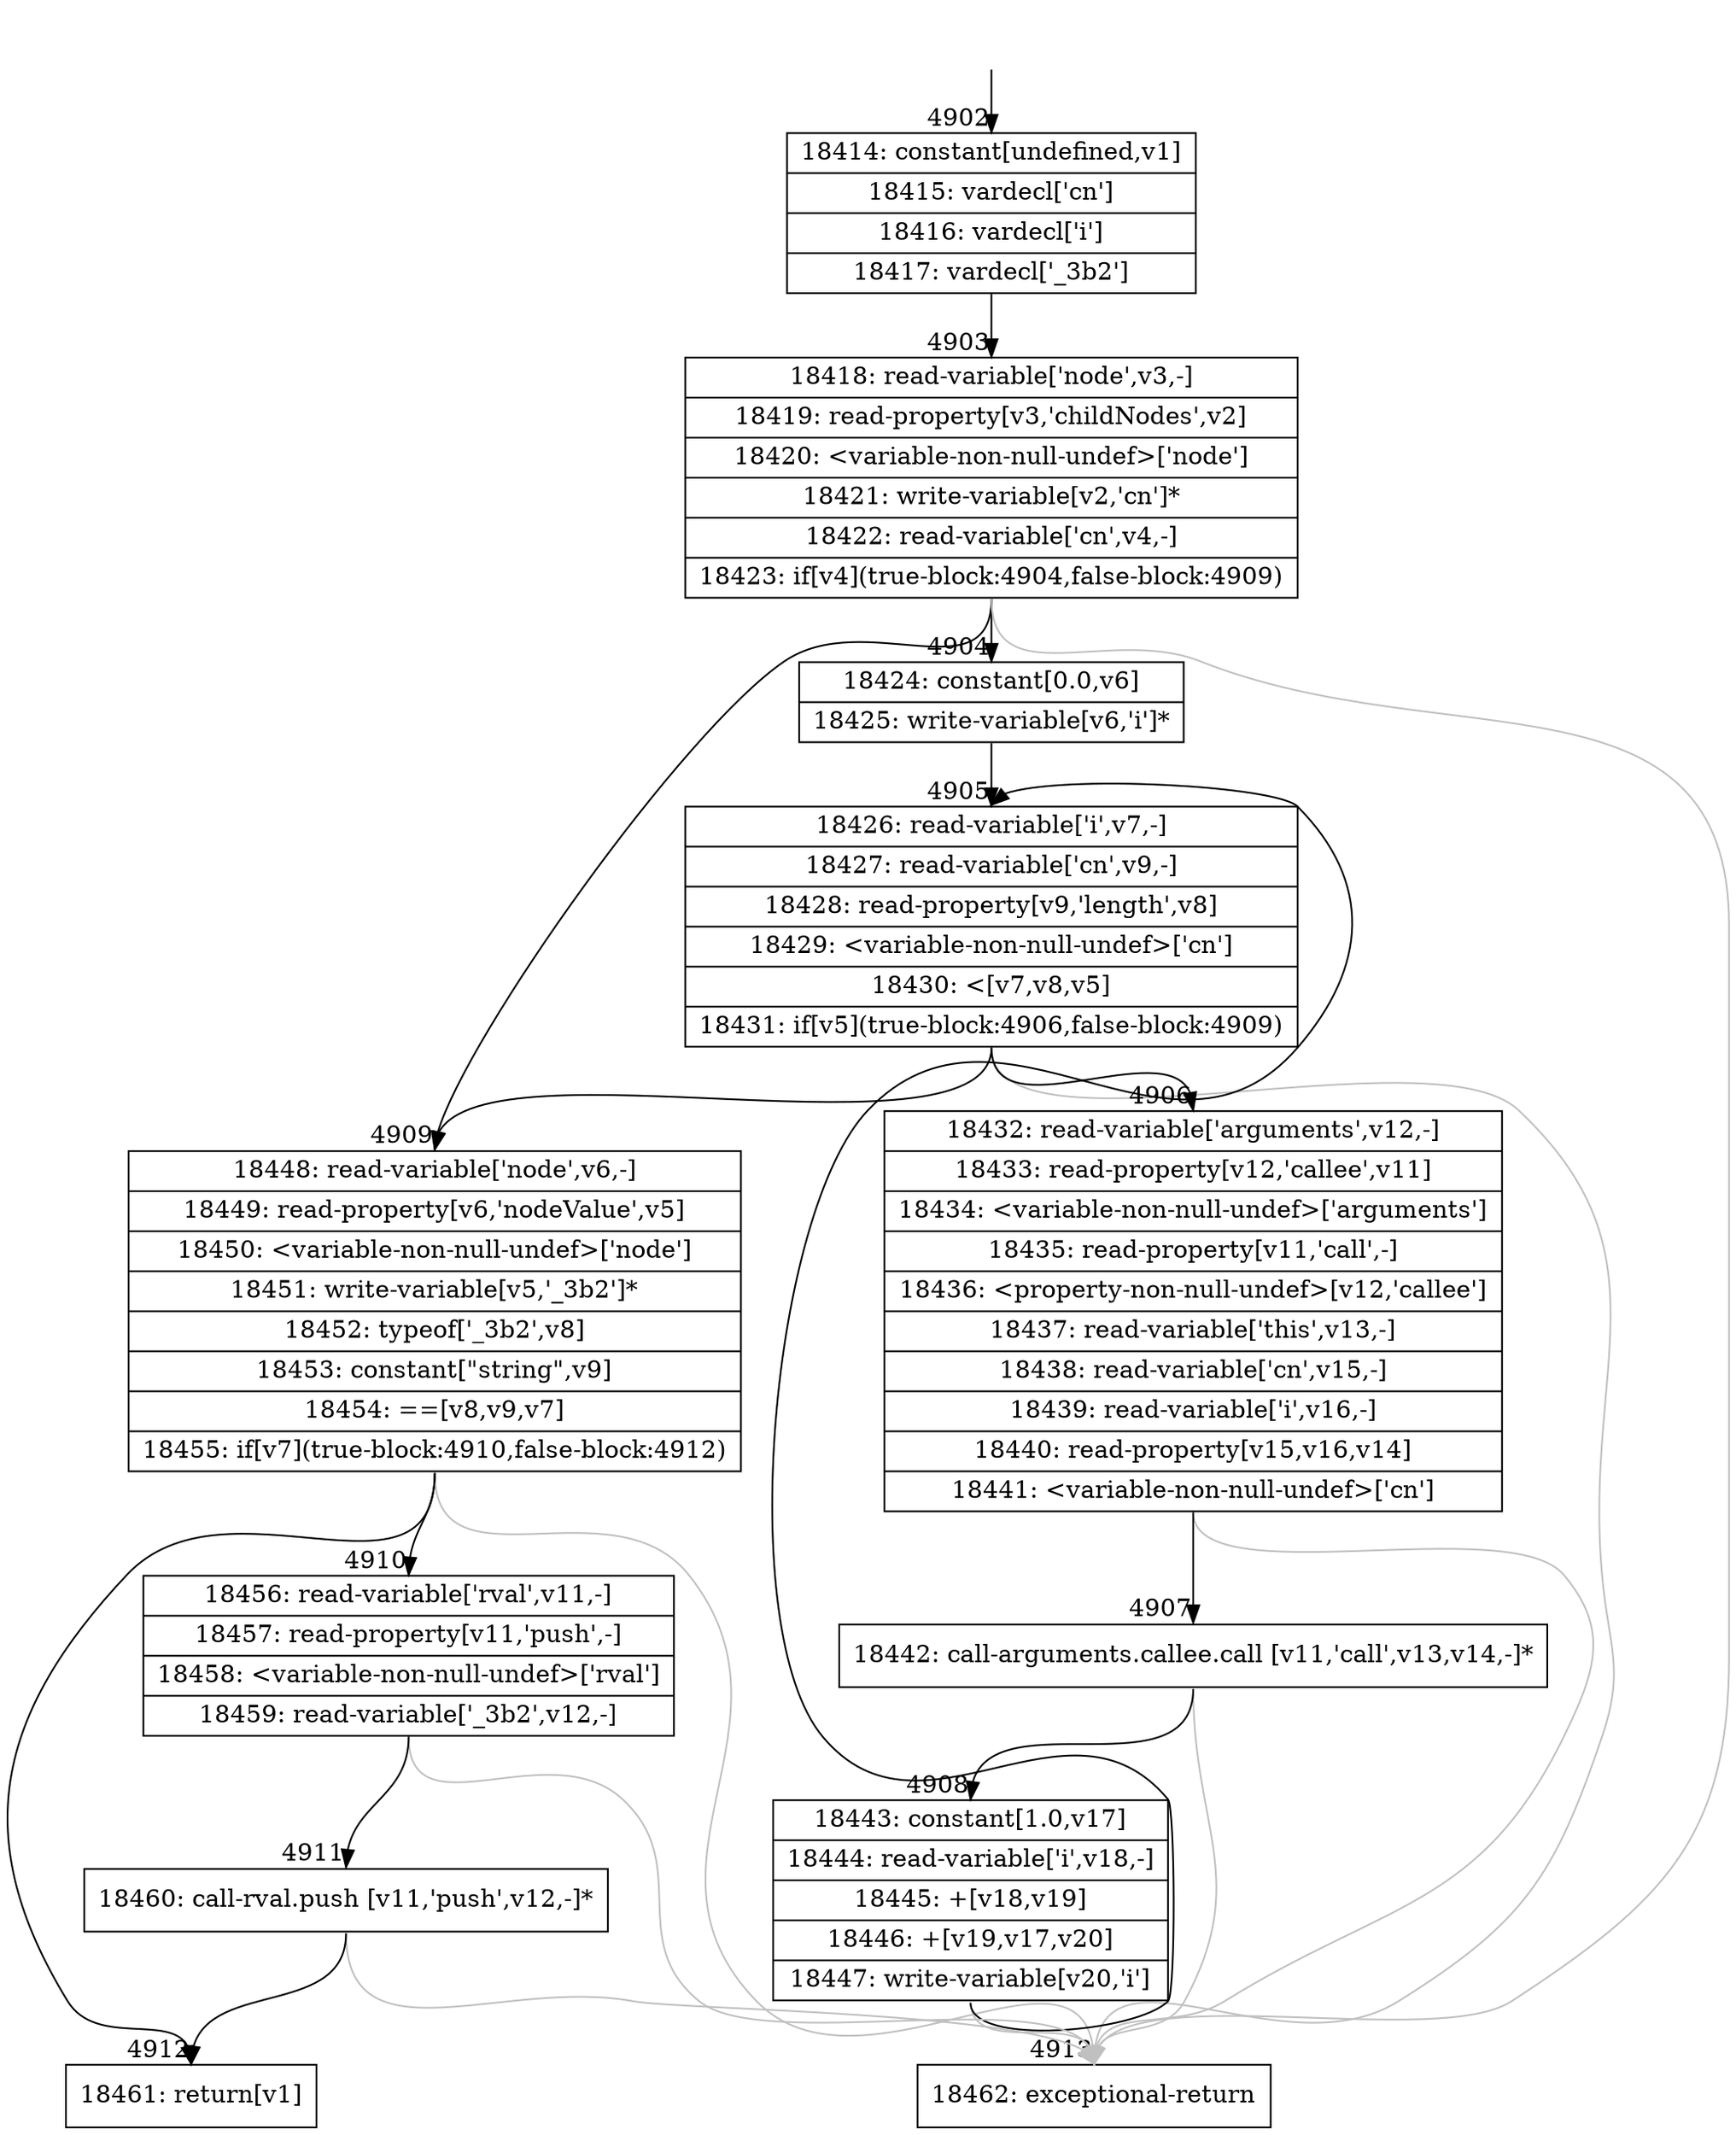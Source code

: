 digraph {
rankdir="TD"
BB_entry353[shape=none,label=""];
BB_entry353 -> BB4902 [tailport=s, headport=n, headlabel="    4902"]
BB4902 [shape=record label="{18414: constant[undefined,v1]|18415: vardecl['cn']|18416: vardecl['i']|18417: vardecl['_3b2']}" ] 
BB4902 -> BB4903 [tailport=s, headport=n, headlabel="      4903"]
BB4903 [shape=record label="{18418: read-variable['node',v3,-]|18419: read-property[v3,'childNodes',v2]|18420: \<variable-non-null-undef\>['node']|18421: write-variable[v2,'cn']*|18422: read-variable['cn',v4,-]|18423: if[v4](true-block:4904,false-block:4909)}" ] 
BB4903 -> BB4904 [tailport=s, headport=n, headlabel="      4904"]
BB4903 -> BB4909 [tailport=s, headport=n, headlabel="      4909"]
BB4903 -> BB4913 [tailport=s, headport=n, color=gray, headlabel="      4913"]
BB4904 [shape=record label="{18424: constant[0.0,v6]|18425: write-variable[v6,'i']*}" ] 
BB4904 -> BB4905 [tailport=s, headport=n, headlabel="      4905"]
BB4905 [shape=record label="{18426: read-variable['i',v7,-]|18427: read-variable['cn',v9,-]|18428: read-property[v9,'length',v8]|18429: \<variable-non-null-undef\>['cn']|18430: \<[v7,v8,v5]|18431: if[v5](true-block:4906,false-block:4909)}" ] 
BB4905 -> BB4906 [tailport=s, headport=n, headlabel="      4906"]
BB4905 -> BB4909 [tailport=s, headport=n]
BB4905 -> BB4913 [tailport=s, headport=n, color=gray]
BB4906 [shape=record label="{18432: read-variable['arguments',v12,-]|18433: read-property[v12,'callee',v11]|18434: \<variable-non-null-undef\>['arguments']|18435: read-property[v11,'call',-]|18436: \<property-non-null-undef\>[v12,'callee']|18437: read-variable['this',v13,-]|18438: read-variable['cn',v15,-]|18439: read-variable['i',v16,-]|18440: read-property[v15,v16,v14]|18441: \<variable-non-null-undef\>['cn']}" ] 
BB4906 -> BB4907 [tailport=s, headport=n, headlabel="      4907"]
BB4906 -> BB4913 [tailport=s, headport=n, color=gray]
BB4907 [shape=record label="{18442: call-arguments.callee.call [v11,'call',v13,v14,-]*}" ] 
BB4907 -> BB4908 [tailport=s, headport=n, headlabel="      4908"]
BB4907 -> BB4913 [tailport=s, headport=n, color=gray]
BB4908 [shape=record label="{18443: constant[1.0,v17]|18444: read-variable['i',v18,-]|18445: +[v18,v19]|18446: +[v19,v17,v20]|18447: write-variable[v20,'i']}" ] 
BB4908 -> BB4905 [tailport=s, headport=n]
BB4908 -> BB4913 [tailport=s, headport=n, color=gray]
BB4909 [shape=record label="{18448: read-variable['node',v6,-]|18449: read-property[v6,'nodeValue',v5]|18450: \<variable-non-null-undef\>['node']|18451: write-variable[v5,'_3b2']*|18452: typeof['_3b2',v8]|18453: constant[\"string\",v9]|18454: ==[v8,v9,v7]|18455: if[v7](true-block:4910,false-block:4912)}" ] 
BB4909 -> BB4910 [tailport=s, headport=n, headlabel="      4910"]
BB4909 -> BB4912 [tailport=s, headport=n, headlabel="      4912"]
BB4909 -> BB4913 [tailport=s, headport=n, color=gray]
BB4910 [shape=record label="{18456: read-variable['rval',v11,-]|18457: read-property[v11,'push',-]|18458: \<variable-non-null-undef\>['rval']|18459: read-variable['_3b2',v12,-]}" ] 
BB4910 -> BB4911 [tailport=s, headport=n, headlabel="      4911"]
BB4910 -> BB4913 [tailport=s, headport=n, color=gray]
BB4911 [shape=record label="{18460: call-rval.push [v11,'push',v12,-]*}" ] 
BB4911 -> BB4912 [tailport=s, headport=n]
BB4911 -> BB4913 [tailport=s, headport=n, color=gray]
BB4912 [shape=record label="{18461: return[v1]}" ] 
BB4913 [shape=record label="{18462: exceptional-return}" ] 
//#$~ 3419
}
